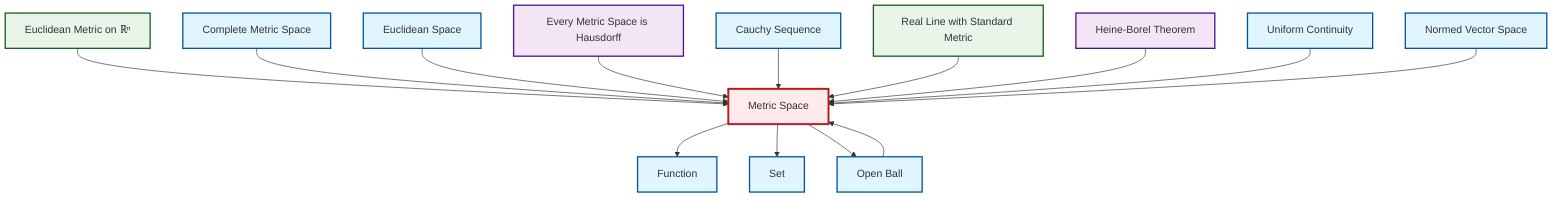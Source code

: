graph TD
    classDef definition fill:#e1f5fe,stroke:#01579b,stroke-width:2px
    classDef theorem fill:#f3e5f5,stroke:#4a148c,stroke-width:2px
    classDef axiom fill:#fff3e0,stroke:#e65100,stroke-width:2px
    classDef example fill:#e8f5e9,stroke:#1b5e20,stroke-width:2px
    classDef current fill:#ffebee,stroke:#b71c1c,stroke-width:3px
    def-cauchy-sequence["Cauchy Sequence"]:::definition
    def-metric-space["Metric Space"]:::definition
    def-set["Set"]:::definition
    thm-metric-hausdorff["Every Metric Space is Hausdorff"]:::theorem
    def-function["Function"]:::definition
    def-normed-vector-space["Normed Vector Space"]:::definition
    def-open-ball["Open Ball"]:::definition
    ex-real-line-metric["Real Line with Standard Metric"]:::example
    ex-euclidean-metric["Euclidean Metric on ℝⁿ"]:::example
    thm-heine-borel["Heine-Borel Theorem"]:::theorem
    def-complete-metric-space["Complete Metric Space"]:::definition
    def-uniform-continuity["Uniform Continuity"]:::definition
    def-euclidean-space["Euclidean Space"]:::definition
    ex-euclidean-metric --> def-metric-space
    def-complete-metric-space --> def-metric-space
    def-euclidean-space --> def-metric-space
    thm-metric-hausdorff --> def-metric-space
    def-cauchy-sequence --> def-metric-space
    def-metric-space --> def-function
    ex-real-line-metric --> def-metric-space
    thm-heine-borel --> def-metric-space
    def-uniform-continuity --> def-metric-space
    def-open-ball --> def-metric-space
    def-metric-space --> def-set
    def-metric-space --> def-open-ball
    def-normed-vector-space --> def-metric-space
    class def-metric-space current